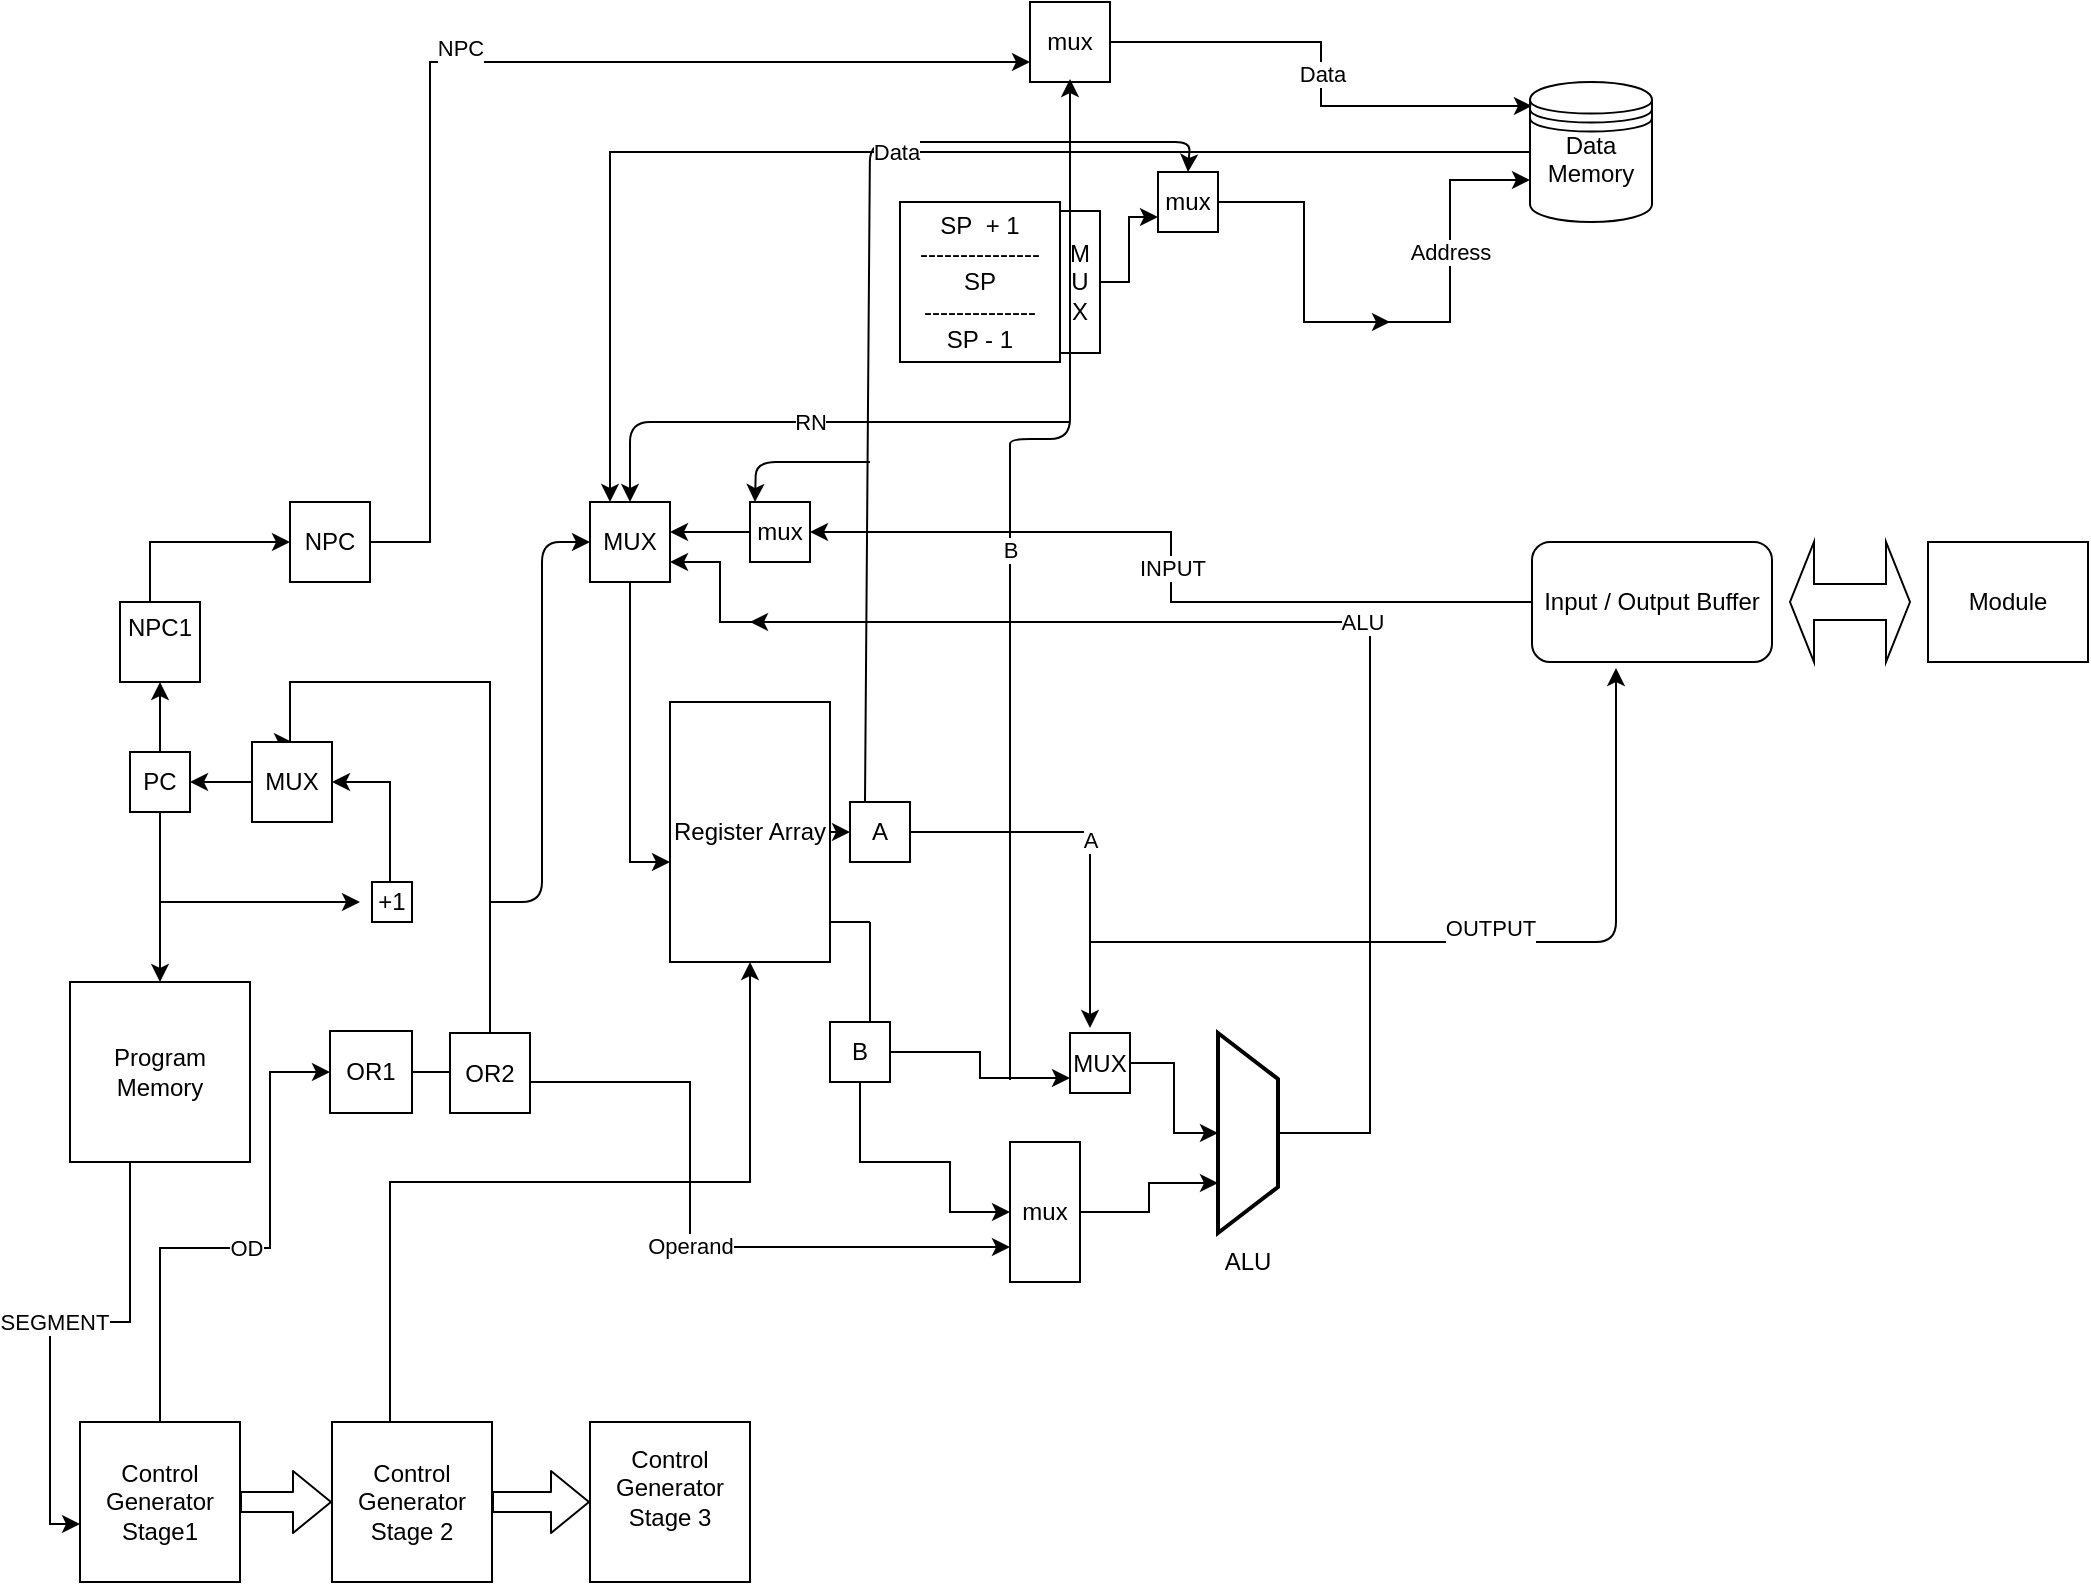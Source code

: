 <mxfile version="12.4.2" type="github" pages="1"><diagram id="y-J3OKZGAx_eKoh8PJRH" name="Page-1"><mxGraphModel dx="2201" dy="2030" grid="1" gridSize="10" guides="1" tooltips="1" connect="1" arrows="1" fold="1" page="1" pageScale="1" pageWidth="850" pageHeight="1100" math="0" shadow="0"><root><mxCell id="0"/><mxCell id="1" parent="0"/><mxCell id="5_qDgiSknT7TXWrDsM25-2" value="SEGMENT" style="edgeStyle=orthogonalEdgeStyle;rounded=0;orthogonalLoop=1;jettySize=auto;html=1;entryX=0;entryY=0.638;entryDx=0;entryDy=0;entryPerimeter=0;" parent="1" source="5_qDgiSknT7TXWrDsM25-1" target="o-gZsNK7a24uRPvzcNz1-1" edge="1"><mxGeometry relative="1" as="geometry"><mxPoint y="420" as="targetPoint"/><Array as="points"><mxPoint x="40" y="310"/><mxPoint y="310"/><mxPoint y="411"/></Array></mxGeometry></mxCell><mxCell id="5_qDgiSknT7TXWrDsM25-4" value="OD" style="edgeStyle=orthogonalEdgeStyle;rounded=0;orthogonalLoop=1;jettySize=auto;html=1;exitX=0.5;exitY=0;exitDx=0;exitDy=0;entryX=0;entryY=0.5;entryDx=0;entryDy=0;" parent="1" source="o-gZsNK7a24uRPvzcNz1-1" target="5_qDgiSknT7TXWrDsM25-5" edge="1"><mxGeometry relative="1" as="geometry"><mxPoint x="130" y="185" as="targetPoint"/><Array as="points"><mxPoint x="55" y="273"/><mxPoint x="110" y="273"/><mxPoint x="110" y="185"/></Array></mxGeometry></mxCell><mxCell id="5_qDgiSknT7TXWrDsM25-1" value="Program Memory" style="whiteSpace=wrap;html=1;aspect=fixed;" parent="1" vertex="1"><mxGeometry x="10" y="140" width="90" height="90" as="geometry"/></mxCell><mxCell id="5_qDgiSknT7TXWrDsM25-7" style="edgeStyle=orthogonalEdgeStyle;rounded=0;orthogonalLoop=1;jettySize=auto;html=1;" parent="1" source="5_qDgiSknT7TXWrDsM25-5" edge="1"><mxGeometry relative="1" as="geometry"><mxPoint x="200" y="185" as="targetPoint"/></mxGeometry></mxCell><mxCell id="5_qDgiSknT7TXWrDsM25-5" value="OR1" style="whiteSpace=wrap;html=1;aspect=fixed;" parent="1" vertex="1"><mxGeometry x="140" y="164.5" width="41" height="41" as="geometry"/></mxCell><mxCell id="5_qDgiSknT7TXWrDsM25-41" style="edgeStyle=orthogonalEdgeStyle;rounded=0;orthogonalLoop=1;jettySize=auto;html=1;entryX=0.5;entryY=0;entryDx=0;entryDy=0;exitX=0.5;exitY=0;exitDx=0;exitDy=0;" parent="1" source="5_qDgiSknT7TXWrDsM25-8" target="5_qDgiSknT7TXWrDsM25-22" edge="1"><mxGeometry relative="1" as="geometry"><mxPoint x="120" y="-10" as="targetPoint"/><mxPoint x="210" y="140" as="sourcePoint"/><Array as="points"><mxPoint x="220" y="-10"/><mxPoint x="120" y="-10"/></Array></mxGeometry></mxCell><mxCell id="5_qDgiSknT7TXWrDsM25-47" value="Operand" style="edgeStyle=orthogonalEdgeStyle;rounded=0;orthogonalLoop=1;jettySize=auto;html=1;entryX=0;entryY=0.75;entryDx=0;entryDy=0;" parent="1" source="5_qDgiSknT7TXWrDsM25-8" target="5_qDgiSknT7TXWrDsM25-37" edge="1"><mxGeometry relative="1" as="geometry"><mxPoint x="320" y="185.5" as="targetPoint"/><Array as="points"><mxPoint x="320" y="190"/><mxPoint x="320" y="273"/></Array></mxGeometry></mxCell><mxCell id="5_qDgiSknT7TXWrDsM25-8" value="OR2" style="whiteSpace=wrap;html=1;aspect=fixed;" parent="1" vertex="1"><mxGeometry x="200" y="165.5" width="40" height="40" as="geometry"/></mxCell><mxCell id="5_qDgiSknT7TXWrDsM25-13" style="edgeStyle=orthogonalEdgeStyle;rounded=0;orthogonalLoop=1;jettySize=auto;html=1;entryX=0.5;entryY=0;entryDx=0;entryDy=0;" parent="1" source="5_qDgiSknT7TXWrDsM25-9" target="5_qDgiSknT7TXWrDsM25-1" edge="1"><mxGeometry relative="1" as="geometry"><Array as="points"><mxPoint x="55" y="80"/><mxPoint x="55" y="80"/></Array></mxGeometry></mxCell><mxCell id="5_qDgiSknT7TXWrDsM25-26" style="edgeStyle=orthogonalEdgeStyle;rounded=0;orthogonalLoop=1;jettySize=auto;html=1;" parent="1" source="Gt0OHWzttw6pj9YLbOPI-11" edge="1"><mxGeometry relative="1" as="geometry"><mxPoint x="120" y="-80" as="targetPoint"/><Array as="points"><mxPoint x="50" y="-80"/></Array></mxGeometry></mxCell><mxCell id="5_qDgiSknT7TXWrDsM25-9" value="PC" style="whiteSpace=wrap;html=1;aspect=fixed;" parent="1" vertex="1"><mxGeometry x="40" y="25" width="30" height="30" as="geometry"/></mxCell><mxCell id="5_qDgiSknT7TXWrDsM25-28" style="edgeStyle=orthogonalEdgeStyle;rounded=0;orthogonalLoop=1;jettySize=auto;html=1;entryX=1;entryY=0.5;entryDx=0;entryDy=0;" parent="1" source="5_qDgiSknT7TXWrDsM25-14" target="5_qDgiSknT7TXWrDsM25-22" edge="1"><mxGeometry relative="1" as="geometry"><mxPoint x="170.5" y="40" as="targetPoint"/><Array as="points"><mxPoint x="170" y="40"/></Array></mxGeometry></mxCell><mxCell id="5_qDgiSknT7TXWrDsM25-14" value="+1" style="whiteSpace=wrap;html=1;aspect=fixed;" parent="1" vertex="1"><mxGeometry x="161" y="90" width="20" height="20" as="geometry"/></mxCell><mxCell id="5_qDgiSknT7TXWrDsM25-42" style="edgeStyle=orthogonalEdgeStyle;rounded=0;orthogonalLoop=1;jettySize=auto;html=1;entryX=1;entryY=0.5;entryDx=0;entryDy=0;" parent="1" source="5_qDgiSknT7TXWrDsM25-22" target="5_qDgiSknT7TXWrDsM25-9" edge="1"><mxGeometry relative="1" as="geometry"/></mxCell><mxCell id="5_qDgiSknT7TXWrDsM25-22" value="MUX" style="whiteSpace=wrap;html=1;aspect=fixed;" parent="1" vertex="1"><mxGeometry x="101" y="20" width="40" height="40" as="geometry"/></mxCell><mxCell id="5_qDgiSknT7TXWrDsM25-31" value="" style="endArrow=classic;html=1;" parent="1" edge="1"><mxGeometry width="50" height="50" relative="1" as="geometry"><mxPoint x="55" y="100" as="sourcePoint"/><mxPoint x="155" y="100" as="targetPoint"/></mxGeometry></mxCell><mxCell id="5_qDgiSknT7TXWrDsM25-60" value="&lt;div&gt;ALU&lt;/div&gt;" style="edgeStyle=elbowEdgeStyle;rounded=0;orthogonalLoop=1;jettySize=auto;html=1;" parent="1" source="5_qDgiSknT7TXWrDsM25-32" edge="1"><mxGeometry relative="1" as="geometry"><mxPoint x="350" y="-40" as="targetPoint"/><Array as="points"><mxPoint x="660" y="90"/><mxPoint x="350" y="-50"/></Array></mxGeometry></mxCell><mxCell id="5_qDgiSknT7TXWrDsM25-32" value="ALU" style="verticalLabelPosition=bottom;verticalAlign=top;html=1;strokeWidth=2;shape=trapezoid;perimeter=trapezoidPerimeter;whiteSpace=wrap;size=0.23;arcSize=10;flipV=1;direction=south;" parent="1" vertex="1"><mxGeometry x="584" y="165.5" width="30" height="100" as="geometry"/></mxCell><mxCell id="5_qDgiSknT7TXWrDsM25-56" value="&lt;div&gt;A&lt;br&gt;&lt;/div&gt;" style="edgeStyle=elbowEdgeStyle;rounded=0;orthogonalLoop=1;jettySize=auto;html=1;exitX=1;exitY=0.5;exitDx=0;exitDy=0;" parent="1" source="Gt0OHWzttw6pj9YLbOPI-4" edge="1"><mxGeometry relative="1" as="geometry"><mxPoint x="520" y="163" as="targetPoint"/><Array as="points"><mxPoint x="520" y="153"/><mxPoint x="520" y="83"/><mxPoint x="520" y="73"/><mxPoint x="520" y="73"/><mxPoint x="530" y="63"/></Array><mxPoint x="430" y="76" as="sourcePoint"/></mxGeometry></mxCell><mxCell id="5_qDgiSknT7TXWrDsM25-61" style="edgeStyle=elbowEdgeStyle;rounded=0;orthogonalLoop=1;jettySize=auto;html=1;entryX=1;entryY=0.75;entryDx=0;entryDy=0;" parent="1" target="5_qDgiSknT7TXWrDsM25-91" edge="1"><mxGeometry relative="1" as="geometry"><mxPoint x="360" y="-40" as="sourcePoint"/></mxGeometry></mxCell><mxCell id="5_qDgiSknT7TXWrDsM25-34" value="Register Array" style="rounded=0;whiteSpace=wrap;html=1;" parent="1" vertex="1"><mxGeometry x="310" width="80" height="130" as="geometry"/></mxCell><mxCell id="5_qDgiSknT7TXWrDsM25-58" style="edgeStyle=elbowEdgeStyle;rounded=0;orthogonalLoop=1;jettySize=auto;html=1;entryX=0.75;entryY=1;entryDx=0;entryDy=0;" parent="1" source="5_qDgiSknT7TXWrDsM25-37" target="5_qDgiSknT7TXWrDsM25-32" edge="1"><mxGeometry relative="1" as="geometry"/></mxCell><mxCell id="5_qDgiSknT7TXWrDsM25-37" value="mux" style="rounded=0;whiteSpace=wrap;html=1;" parent="1" vertex="1"><mxGeometry x="480" y="220" width="35" height="70" as="geometry"/></mxCell><mxCell id="5_qDgiSknT7TXWrDsM25-83" value="&lt;div&gt;NPC&lt;/div&gt;&lt;div&gt;&lt;br&gt;&lt;/div&gt;" style="edgeStyle=elbowEdgeStyle;rounded=0;orthogonalLoop=1;jettySize=auto;html=1;entryX=0;entryY=0.75;entryDx=0;entryDy=0;" parent="1" source="5_qDgiSknT7TXWrDsM25-39" target="5_qDgiSknT7TXWrDsM25-80" edge="1"><mxGeometry relative="1" as="geometry"><Array as="points"><mxPoint x="190" y="-110"/></Array></mxGeometry></mxCell><mxCell id="5_qDgiSknT7TXWrDsM25-39" value="NPC" style="whiteSpace=wrap;html=1;aspect=fixed;" parent="1" vertex="1"><mxGeometry x="120" y="-100" width="40" height="40" as="geometry"/></mxCell><mxCell id="5_qDgiSknT7TXWrDsM25-69" style="edgeStyle=elbowEdgeStyle;rounded=0;orthogonalLoop=1;jettySize=auto;html=1;entryX=0;entryY=0.75;entryDx=0;entryDy=0;exitX=0.5;exitY=0;exitDx=0;exitDy=0;" parent="1" source="5_qDgiSknT7TXWrDsM25-77" target="5_qDgiSknT7TXWrDsM25-62" edge="1"><mxGeometry relative="1" as="geometry"><mxPoint x="530" y="-210" as="sourcePoint"/></mxGeometry></mxCell><mxCell id="5_qDgiSknT7TXWrDsM25-43" value="&lt;div&gt;SP&amp;nbsp; + 1&lt;/div&gt;&lt;div&gt;---------------&lt;br&gt;&lt;/div&gt;&lt;div&gt;SP&lt;/div&gt;&lt;div&gt;--------------&lt;/div&gt;&lt;div&gt;SP - 1&lt;br&gt;&lt;/div&gt;" style="whiteSpace=wrap;html=1;aspect=fixed;" parent="1" vertex="1"><mxGeometry x="425" y="-250" width="80" height="80" as="geometry"/></mxCell><mxCell id="5_qDgiSknT7TXWrDsM25-57" value="" style="endArrow=none;html=1;" parent="1" edge="1"><mxGeometry width="50" height="50" relative="1" as="geometry"><mxPoint x="390" y="110" as="sourcePoint"/><mxPoint x="410" y="110" as="targetPoint"/></mxGeometry></mxCell><mxCell id="5_qDgiSknT7TXWrDsM25-88" style="edgeStyle=elbowEdgeStyle;rounded=0;orthogonalLoop=1;jettySize=auto;html=1;" parent="1" source="5_qDgiSknT7TXWrDsM25-62" edge="1"><mxGeometry relative="1" as="geometry"><mxPoint x="670" y="-190" as="targetPoint"/></mxGeometry></mxCell><mxCell id="5_qDgiSknT7TXWrDsM25-62" value="mux" style="whiteSpace=wrap;html=1;aspect=fixed;" parent="1" vertex="1"><mxGeometry x="554" y="-265" width="30" height="30" as="geometry"/></mxCell><mxCell id="5_qDgiSknT7TXWrDsM25-70" value="" style="endArrow=classic;html=1;entryX=0.5;entryY=0;entryDx=0;entryDy=0;exitX=0.25;exitY=0;exitDx=0;exitDy=0;" parent="1" source="Gt0OHWzttw6pj9YLbOPI-4" target="5_qDgiSknT7TXWrDsM25-62" edge="1"><mxGeometry width="50" height="50" relative="1" as="geometry"><mxPoint x="415" y="35" as="sourcePoint"/><mxPoint x="575" y="-280" as="targetPoint"/><Array as="points"><mxPoint x="410" y="-280"/><mxPoint x="545" y="-280"/><mxPoint x="570" y="-280"/></Array></mxGeometry></mxCell><mxCell id="Gt0OHWzttw6pj9YLbOPI-10" value="Data" style="edgeStyle=orthogonalEdgeStyle;rounded=0;orthogonalLoop=1;jettySize=auto;html=1;entryX=0.25;entryY=0;entryDx=0;entryDy=0;" parent="1" source="5_qDgiSknT7TXWrDsM25-72" target="5_qDgiSknT7TXWrDsM25-91" edge="1"><mxGeometry relative="1" as="geometry"/></mxCell><mxCell id="5_qDgiSknT7TXWrDsM25-72" value="&lt;div&gt;Data Memory&lt;/div&gt;&lt;div&gt;&lt;br&gt;&lt;/div&gt;" style="shape=datastore;whiteSpace=wrap;html=1;" parent="1" vertex="1"><mxGeometry x="740" y="-310" width="61" height="70" as="geometry"/></mxCell><mxCell id="5_qDgiSknT7TXWrDsM25-77" value="&lt;div&gt;M&lt;/div&gt;&lt;div&gt;U&lt;/div&gt;&lt;div&gt;X&lt;br&gt;&lt;/div&gt;" style="rounded=0;whiteSpace=wrap;html=1;direction=south;" parent="1" vertex="1"><mxGeometry x="505" y="-245.5" width="20" height="71" as="geometry"/></mxCell><mxCell id="5_qDgiSknT7TXWrDsM25-86" value="Data" style="edgeStyle=elbowEdgeStyle;rounded=0;orthogonalLoop=1;jettySize=auto;html=1;entryX=0.016;entryY=0.171;entryDx=0;entryDy=0;entryPerimeter=0;" parent="1" source="5_qDgiSknT7TXWrDsM25-80" target="5_qDgiSknT7TXWrDsM25-72" edge="1"><mxGeometry relative="1" as="geometry"/></mxCell><mxCell id="5_qDgiSknT7TXWrDsM25-80" value="mux" style="whiteSpace=wrap;html=1;aspect=fixed;" parent="1" vertex="1"><mxGeometry x="490" y="-350" width="40" height="40" as="geometry"/></mxCell><mxCell id="5_qDgiSknT7TXWrDsM25-85" value="" style="endArrow=classic;html=1;" parent="1" edge="1"><mxGeometry width="50" height="50" relative="1" as="geometry"><mxPoint x="410" y="110" as="sourcePoint"/><mxPoint x="410" y="170" as="targetPoint"/></mxGeometry></mxCell><mxCell id="5_qDgiSknT7TXWrDsM25-90" value="Address" style="edgeStyle=elbowEdgeStyle;rounded=0;orthogonalLoop=1;jettySize=auto;html=1;entryX=0;entryY=0.7;entryDx=0;entryDy=0;" parent="1" target="5_qDgiSknT7TXWrDsM25-72" edge="1"><mxGeometry relative="1" as="geometry"><mxPoint x="660" y="-190" as="sourcePoint"/></mxGeometry></mxCell><mxCell id="5_qDgiSknT7TXWrDsM25-95" style="edgeStyle=elbowEdgeStyle;rounded=0;orthogonalLoop=1;jettySize=auto;html=1;" parent="1" source="5_qDgiSknT7TXWrDsM25-91" target="5_qDgiSknT7TXWrDsM25-34" edge="1"><mxGeometry relative="1" as="geometry"><mxPoint x="290" y="80" as="targetPoint"/><Array as="points"><mxPoint x="290" y="80"/></Array></mxGeometry></mxCell><mxCell id="5_qDgiSknT7TXWrDsM25-91" value="MUX" style="whiteSpace=wrap;html=1;aspect=fixed;" parent="1" vertex="1"><mxGeometry x="270" y="-100" width="40" height="40" as="geometry"/></mxCell><mxCell id="5_qDgiSknT7TXWrDsM25-93" value="RN" style="endArrow=classic;html=1;entryX=0.5;entryY=0;entryDx=0;entryDy=0;" parent="1" target="5_qDgiSknT7TXWrDsM25-91" edge="1"><mxGeometry width="50" height="50" relative="1" as="geometry"><mxPoint x="510" y="-140" as="sourcePoint"/><mxPoint x="400" y="-140" as="targetPoint"/><Array as="points"><mxPoint x="290" y="-140"/></Array></mxGeometry></mxCell><mxCell id="5_qDgiSknT7TXWrDsM25-94" value="" style="endArrow=classic;html=1;" parent="1" target="5_qDgiSknT7TXWrDsM25-91" edge="1"><mxGeometry width="50" height="50" relative="1" as="geometry"><mxPoint x="220" y="100" as="sourcePoint"/><mxPoint x="246" y="-80" as="targetPoint"/><Array as="points"><mxPoint x="246" y="100"/><mxPoint x="246" y="30"/><mxPoint x="246" y="-20"/><mxPoint x="246" y="-80"/></Array></mxGeometry></mxCell><mxCell id="Gt0OHWzttw6pj9YLbOPI-15" style="edgeStyle=orthogonalEdgeStyle;rounded=0;orthogonalLoop=1;jettySize=auto;html=1;entryX=0.5;entryY=1;entryDx=0;entryDy=0;" parent="1" source="5_qDgiSknT7TXWrDsM25-96" target="5_qDgiSknT7TXWrDsM25-34" edge="1"><mxGeometry relative="1" as="geometry"><mxPoint x="171" y="240" as="targetPoint"/><Array as="points"><mxPoint x="170" y="240"/><mxPoint x="350" y="240"/></Array></mxGeometry></mxCell><mxCell id="5_qDgiSknT7TXWrDsM25-96" value="&lt;div&gt;Control Generator&lt;/div&gt;&lt;div&gt;Stage 2 &lt;br&gt;&lt;/div&gt;" style="whiteSpace=wrap;html=1;aspect=fixed;" parent="1" vertex="1"><mxGeometry x="141" y="360" width="80" height="80" as="geometry"/></mxCell><mxCell id="5_qDgiSknT7TXWrDsM25-103" value="INPUT" style="edgeStyle=elbowEdgeStyle;rounded=0;orthogonalLoop=1;jettySize=auto;html=1;entryX=1;entryY=0.5;entryDx=0;entryDy=0;" parent="1" source="5_qDgiSknT7TXWrDsM25-97" target="5_qDgiSknT7TXWrDsM25-102" edge="1"><mxGeometry relative="1" as="geometry"/></mxCell><mxCell id="5_qDgiSknT7TXWrDsM25-97" value="Input / Output Buffer" style="rounded=1;whiteSpace=wrap;html=1;" parent="1" vertex="1"><mxGeometry x="741" y="-80" width="120" height="60" as="geometry"/></mxCell><mxCell id="5_qDgiSknT7TXWrDsM25-98" value="" style="shape=doubleArrow;direction=west;whiteSpace=wrap;html=1;" parent="1" vertex="1"><mxGeometry x="870" y="-80" width="60" height="60" as="geometry"/></mxCell><mxCell id="5_qDgiSknT7TXWrDsM25-101" value="&lt;div&gt;Control Generator &lt;br&gt;&lt;/div&gt;&lt;div&gt;Stage 3&lt;/div&gt;&lt;div&gt;&lt;br&gt;&lt;/div&gt;" style="whiteSpace=wrap;html=1;aspect=fixed;" parent="1" vertex="1"><mxGeometry x="270" y="360" width="80" height="80" as="geometry"/></mxCell><mxCell id="s_eITG2_vY4RGovhTpVt-10" value="" style="edgeStyle=orthogonalEdgeStyle;rounded=0;orthogonalLoop=1;jettySize=auto;html=1;" edge="1" parent="1" source="5_qDgiSknT7TXWrDsM25-102" target="5_qDgiSknT7TXWrDsM25-91"><mxGeometry relative="1" as="geometry"><Array as="points"><mxPoint x="350" y="-80"/><mxPoint x="350" y="-80"/></Array></mxGeometry></mxCell><mxCell id="5_qDgiSknT7TXWrDsM25-102" value="mux" style="whiteSpace=wrap;html=1;aspect=fixed;" parent="1" vertex="1"><mxGeometry x="350" y="-100" width="30" height="30" as="geometry"/></mxCell><mxCell id="5_qDgiSknT7TXWrDsM25-104" value="" style="endArrow=classic;html=1;entryX=0.25;entryY=0;entryDx=0;entryDy=0;" parent="1" edge="1"><mxGeometry width="50" height="50" relative="1" as="geometry"><mxPoint x="410" y="-120" as="sourcePoint"/><mxPoint x="352.5" y="-100" as="targetPoint"/><Array as="points"><mxPoint x="353" y="-120"/></Array></mxGeometry></mxCell><mxCell id="5_qDgiSknT7TXWrDsM25-105" value="&lt;div&gt;Module&lt;/div&gt;" style="rounded=0;whiteSpace=wrap;html=1;" parent="1" vertex="1"><mxGeometry x="939" y="-80" width="80" height="60" as="geometry"/></mxCell><mxCell id="5_qDgiSknT7TXWrDsM25-106" value="&lt;div&gt;OUTPUT&lt;/div&gt;&lt;div&gt;&lt;br&gt;&lt;/div&gt;" style="endArrow=classic;html=1;entryX=0.35;entryY=1.05;entryDx=0;entryDy=0;entryPerimeter=0;" parent="1" target="5_qDgiSknT7TXWrDsM25-97" edge="1"><mxGeometry width="50" height="50" relative="1" as="geometry"><mxPoint x="520" y="120" as="sourcePoint"/><mxPoint x="790" y="120" as="targetPoint"/><Array as="points"><mxPoint x="783" y="120"/></Array></mxGeometry></mxCell><mxCell id="Gt0OHWzttw6pj9YLbOPI-3" style="edgeStyle=orthogonalEdgeStyle;rounded=0;orthogonalLoop=1;jettySize=auto;html=1;entryX=0;entryY=0.5;entryDx=0;entryDy=0;" parent="1" source="Gt0OHWzttw6pj9YLbOPI-1" target="5_qDgiSknT7TXWrDsM25-37" edge="1"><mxGeometry relative="1" as="geometry"><Array as="points"><mxPoint x="405" y="230"/><mxPoint x="450" y="230"/><mxPoint x="450" y="255"/></Array></mxGeometry></mxCell><mxCell id="ZwlL_hFYf5fTFyvlSffm-5" style="edgeStyle=orthogonalEdgeStyle;rounded=0;orthogonalLoop=1;jettySize=auto;html=1;entryX=0;entryY=0.75;entryDx=0;entryDy=0;" parent="1" source="Gt0OHWzttw6pj9YLbOPI-1" target="Gt0OHWzttw6pj9YLbOPI-8" edge="1"><mxGeometry relative="1" as="geometry"/></mxCell><mxCell id="Gt0OHWzttw6pj9YLbOPI-1" value="B" style="whiteSpace=wrap;html=1;aspect=fixed;" parent="1" vertex="1"><mxGeometry x="390" y="160" width="30" height="30" as="geometry"/></mxCell><mxCell id="ZwlL_hFYf5fTFyvlSffm-4" style="edgeStyle=orthogonalEdgeStyle;rounded=0;orthogonalLoop=1;jettySize=auto;html=1;" parent="1" source="Gt0OHWzttw6pj9YLbOPI-8" target="5_qDgiSknT7TXWrDsM25-32" edge="1"><mxGeometry relative="1" as="geometry"/></mxCell><mxCell id="Gt0OHWzttw6pj9YLbOPI-8" value="MUX" style="whiteSpace=wrap;html=1;aspect=fixed;" parent="1" vertex="1"><mxGeometry x="510" y="165.5" width="30" height="30" as="geometry"/></mxCell><mxCell id="Gt0OHWzttw6pj9YLbOPI-4" value="A" style="whiteSpace=wrap;html=1;aspect=fixed;" parent="1" vertex="1"><mxGeometry x="400" y="50" width="30" height="30" as="geometry"/></mxCell><mxCell id="Gt0OHWzttw6pj9YLbOPI-11" value="&lt;div&gt;NPC1&lt;/div&gt;&lt;div&gt;&lt;br&gt;&lt;/div&gt;" style="whiteSpace=wrap;html=1;aspect=fixed;" parent="1" vertex="1"><mxGeometry x="35" y="-50" width="40" height="40" as="geometry"/></mxCell><mxCell id="Gt0OHWzttw6pj9YLbOPI-12" style="edgeStyle=orthogonalEdgeStyle;rounded=0;orthogonalLoop=1;jettySize=auto;html=1;" parent="1" source="5_qDgiSknT7TXWrDsM25-9" target="Gt0OHWzttw6pj9YLbOPI-11" edge="1"><mxGeometry relative="1" as="geometry"><mxPoint x="120" y="-80" as="targetPoint"/><Array as="points"/><mxPoint x="50" y="25" as="sourcePoint"/></mxGeometry></mxCell><mxCell id="Gt0OHWzttw6pj9YLbOPI-13" value="" style="endArrow=classic;html=1;exitX=1;exitY=0.5;exitDx=0;exitDy=0;entryX=0;entryY=0.5;entryDx=0;entryDy=0;" parent="1" source="5_qDgiSknT7TXWrDsM25-34" target="Gt0OHWzttw6pj9YLbOPI-4" edge="1"><mxGeometry width="50" height="50" relative="1" as="geometry"><mxPoint x="370" y="80" as="sourcePoint"/><mxPoint x="420" y="30" as="targetPoint"/></mxGeometry></mxCell><mxCell id="Gt0OHWzttw6pj9YLbOPI-14" value="B" style="endArrow=classic;html=1;entryX=0.5;entryY=1;entryDx=0;entryDy=0;" parent="1" edge="1"><mxGeometry width="50" height="50" relative="1" as="geometry"><mxPoint x="480" y="189" as="sourcePoint"/><mxPoint x="510" y="-311.5" as="targetPoint"/><Array as="points"><mxPoint x="480" y="-121.5"/><mxPoint x="480" y="-131.5"/><mxPoint x="510" y="-131.5"/></Array></mxGeometry></mxCell><mxCell id="o-gZsNK7a24uRPvzcNz1-1" value="&lt;div&gt;Control&lt;/div&gt;&lt;div&gt;Generator&lt;/div&gt;&lt;div&gt;Stage1&lt;br&gt;&lt;/div&gt;" style="whiteSpace=wrap;html=1;aspect=fixed;" parent="1" vertex="1"><mxGeometry x="15" y="360" width="80" height="80" as="geometry"/></mxCell><mxCell id="o-gZsNK7a24uRPvzcNz1-5" value="" style="shape=flexArrow;endArrow=classic;html=1;exitX=1;exitY=0.5;exitDx=0;exitDy=0;" parent="1" source="o-gZsNK7a24uRPvzcNz1-1" target="5_qDgiSknT7TXWrDsM25-96" edge="1"><mxGeometry width="50" height="50" relative="1" as="geometry"><mxPoint x="96" y="420" as="sourcePoint"/><mxPoint x="121" y="495" as="targetPoint"/></mxGeometry></mxCell><mxCell id="o-gZsNK7a24uRPvzcNz1-8" value="" style="shape=flexArrow;endArrow=classic;html=1;exitX=1;exitY=0.5;exitDx=0;exitDy=0;" parent="1" source="5_qDgiSknT7TXWrDsM25-96" target="5_qDgiSknT7TXWrDsM25-101" edge="1"><mxGeometry width="50" height="50" relative="1" as="geometry"><mxPoint x="220" y="510" as="sourcePoint"/><mxPoint x="270" y="460" as="targetPoint"/></mxGeometry></mxCell></root></mxGraphModel></diagram></mxfile>
